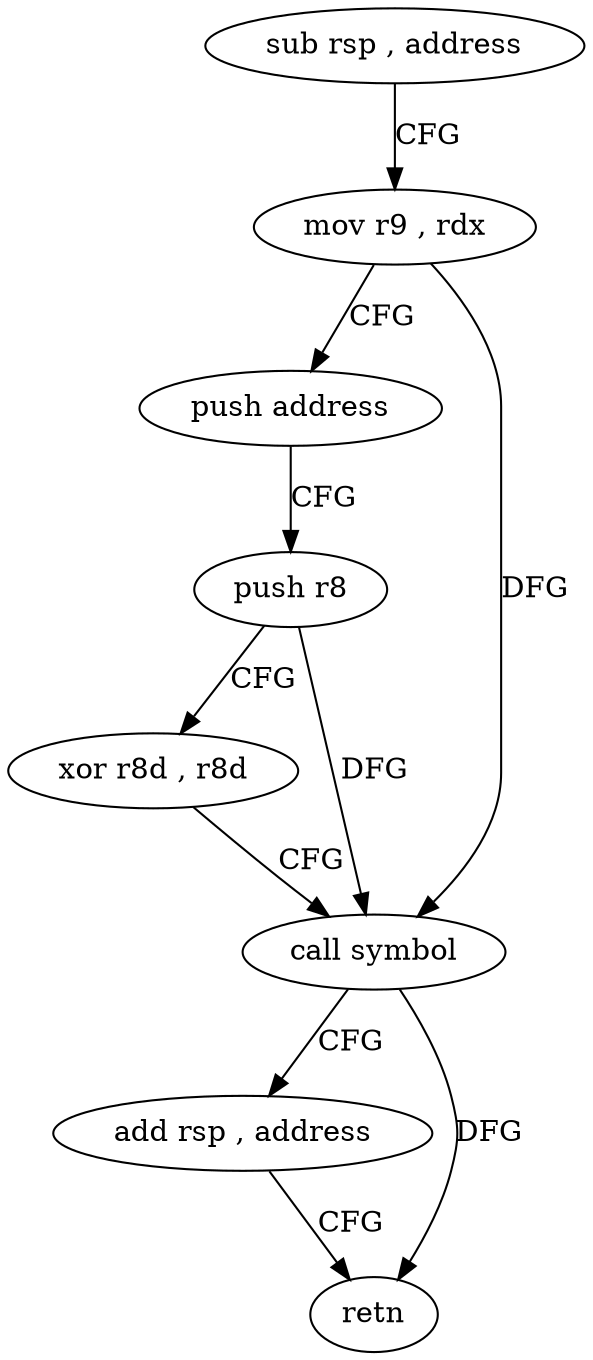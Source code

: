 digraph "func" {
"4378768" [label = "sub rsp , address" ]
"4378772" [label = "mov r9 , rdx" ]
"4378775" [label = "push address" ]
"4378777" [label = "push r8" ]
"4378779" [label = "xor r8d , r8d" ]
"4378782" [label = "call symbol" ]
"4378787" [label = "add rsp , address" ]
"4378791" [label = "retn" ]
"4378768" -> "4378772" [ label = "CFG" ]
"4378772" -> "4378775" [ label = "CFG" ]
"4378772" -> "4378782" [ label = "DFG" ]
"4378775" -> "4378777" [ label = "CFG" ]
"4378777" -> "4378779" [ label = "CFG" ]
"4378777" -> "4378782" [ label = "DFG" ]
"4378779" -> "4378782" [ label = "CFG" ]
"4378782" -> "4378787" [ label = "CFG" ]
"4378782" -> "4378791" [ label = "DFG" ]
"4378787" -> "4378791" [ label = "CFG" ]
}
